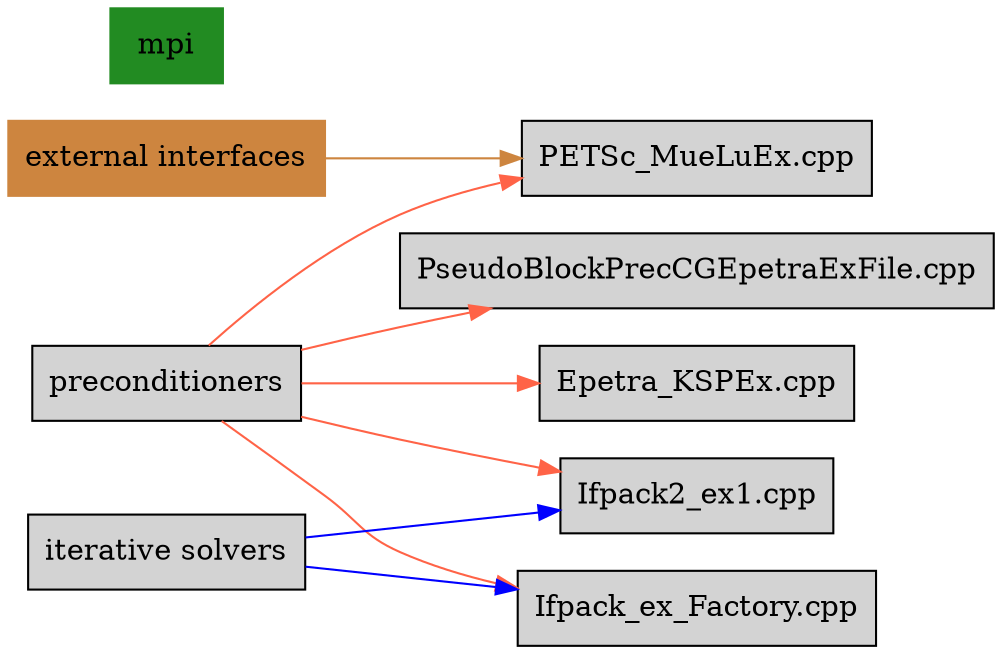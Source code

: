 digraph bettersoftware {
            rankdir = LR;
            ratio = fill;
            node [style=filled];
            node [shape = box];
"preconditioners" ->  "Epetra_KSPEx.cpp" [colorscheme="svg" color="tomato"];
"external interfaces" [colorscheme="svg" color="peru"];
"preconditioners" ->  "PETSc_MueLuEx.cpp" [colorscheme="svg" color="tomato"];
"external interfaces" ->  "PETSc_MueLuEx.cpp" [colorscheme="svg" color="peru"];
"preconditioners" ->  "PseudoBlockPrecCGEpetraExFile.cpp" [colorscheme="svg" color="tomato"];
"iterative solvers" ->  "Ifpack_ex_Factory.cpp" [colorscheme="svg" color="blue"];
"preconditioners" ->  "Ifpack_ex_Factory.cpp" [colorscheme="svg" color="tomato"];
"iterative solvers" ->  "Ifpack2_ex1.cpp" [colorscheme="svg" color="blue"];
"preconditioners" ->  "Ifpack2_ex1.cpp" [colorscheme="svg" color="tomato"];
"mpi" [colorscheme="svg" color="forestgreen"];
}